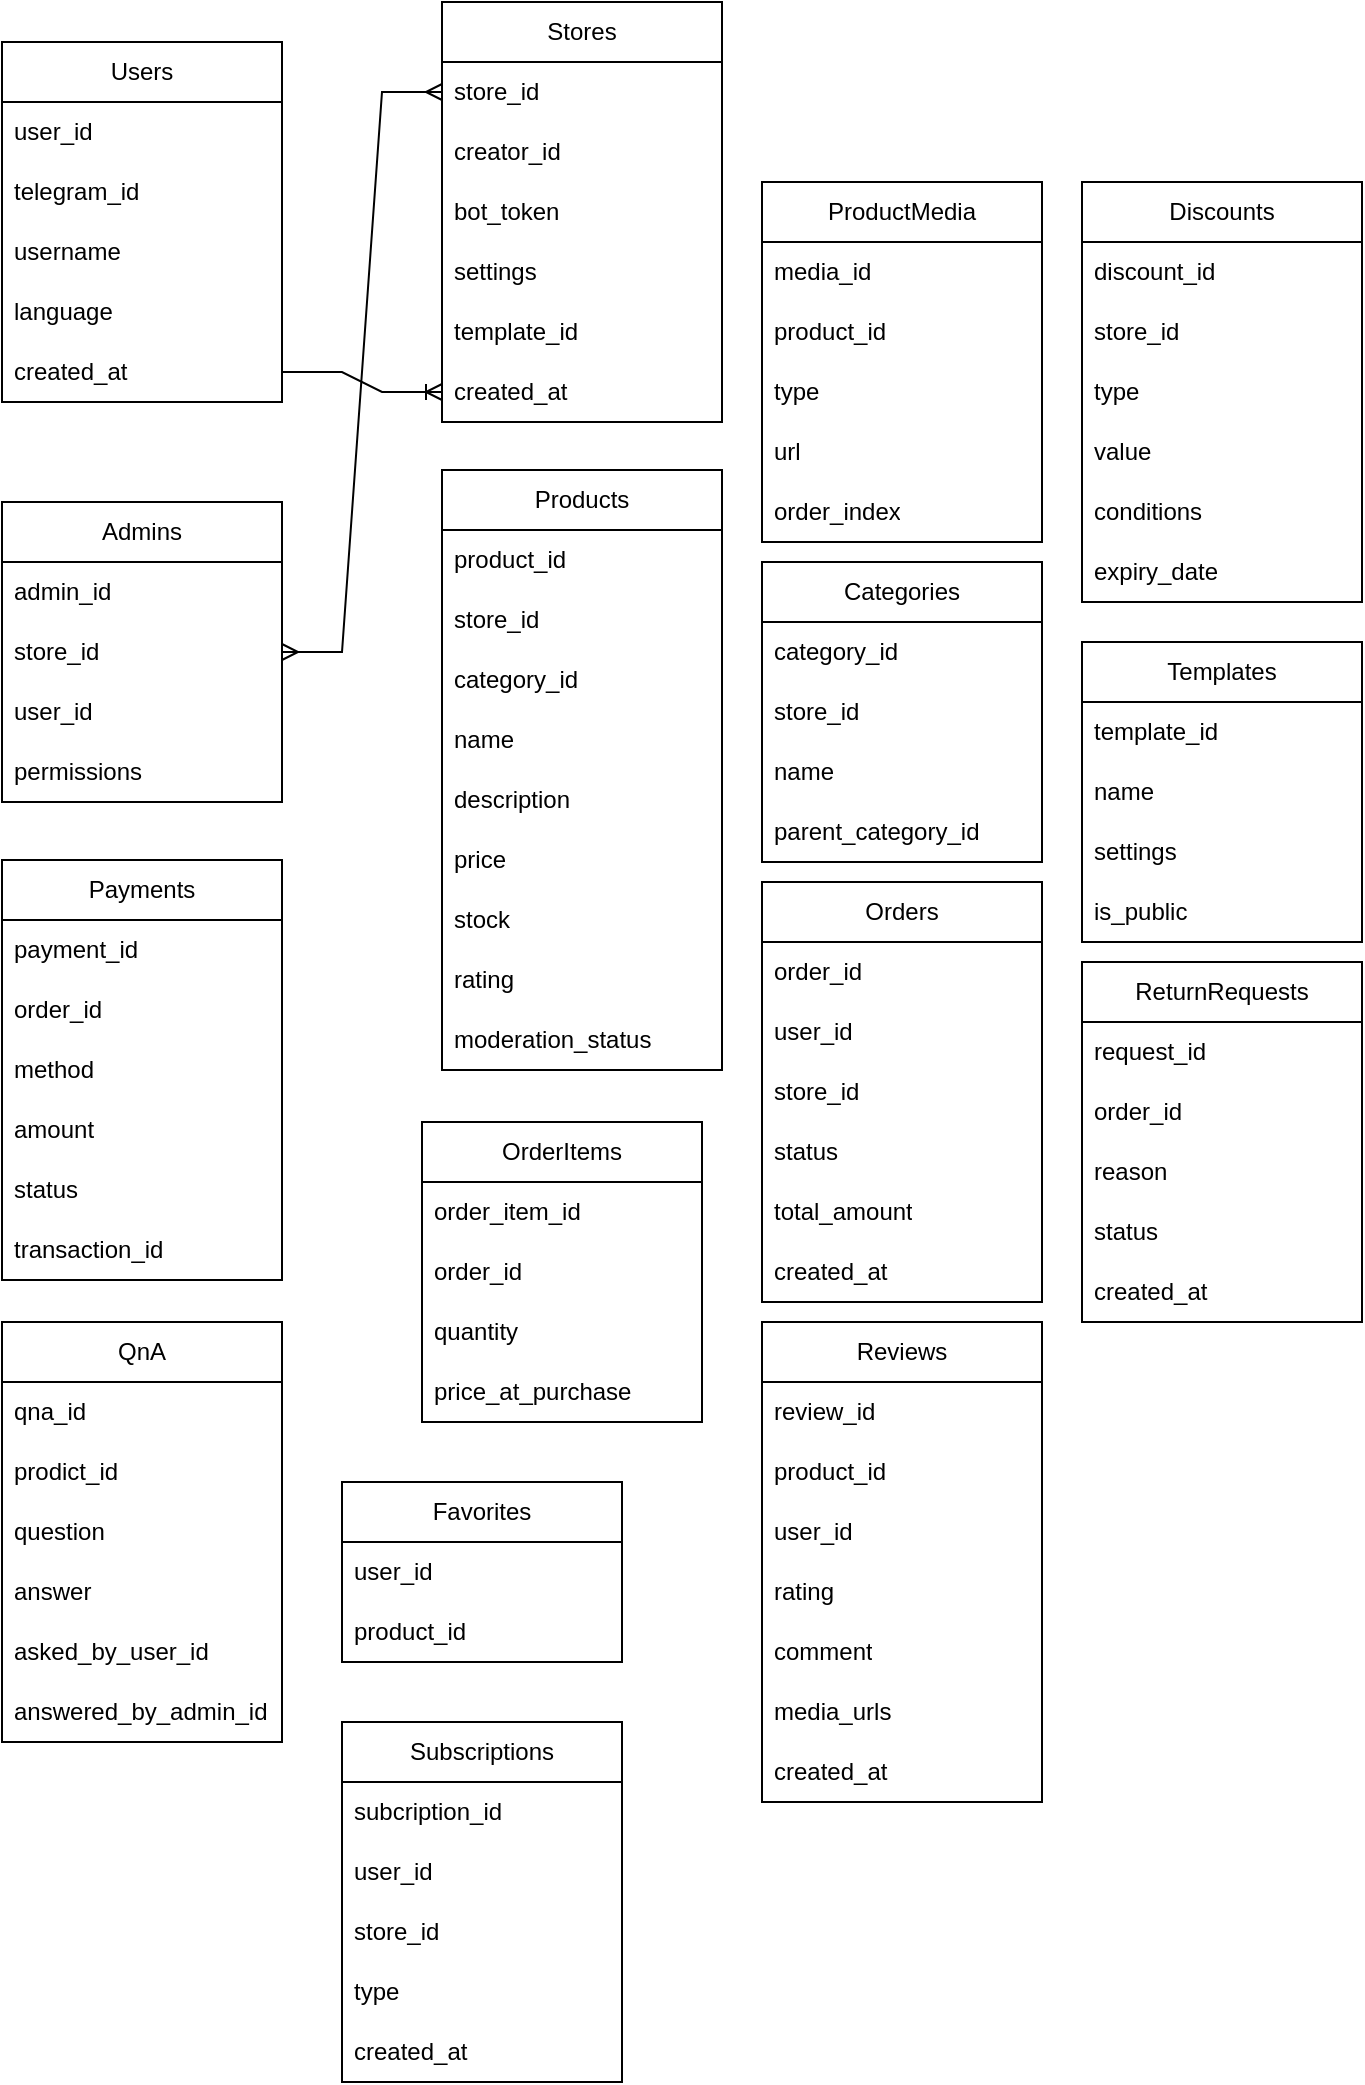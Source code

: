 <mxfile version="26.2.14">
  <diagram name="Страница — 1" id="VyflhfSjYAnAX_1yDZxW">
    <mxGraphModel dx="1490" dy="1060" grid="1" gridSize="10" guides="1" tooltips="1" connect="1" arrows="1" fold="1" page="1" pageScale="1" pageWidth="827" pageHeight="1169" math="0" shadow="0">
      <root>
        <mxCell id="0" />
        <mxCell id="1" parent="0" />
        <mxCell id="NUfmjRlHbzfXReQjrn8s-1" value="Users" style="swimlane;fontStyle=0;childLayout=stackLayout;horizontal=1;startSize=30;horizontalStack=0;resizeParent=1;resizeParentMax=0;resizeLast=0;collapsible=1;marginBottom=0;whiteSpace=wrap;html=1;" vertex="1" parent="1">
          <mxGeometry x="-10" y="70" width="140" height="180" as="geometry" />
        </mxCell>
        <mxCell id="NUfmjRlHbzfXReQjrn8s-2" value="user_id" style="text;strokeColor=none;fillColor=none;align=left;verticalAlign=middle;spacingLeft=4;spacingRight=4;overflow=hidden;points=[[0,0.5],[1,0.5]];portConstraint=eastwest;rotatable=0;whiteSpace=wrap;html=1;" vertex="1" parent="NUfmjRlHbzfXReQjrn8s-1">
          <mxGeometry y="30" width="140" height="30" as="geometry" />
        </mxCell>
        <mxCell id="NUfmjRlHbzfXReQjrn8s-3" value="telegram_id" style="text;strokeColor=none;fillColor=none;align=left;verticalAlign=middle;spacingLeft=4;spacingRight=4;overflow=hidden;points=[[0,0.5],[1,0.5]];portConstraint=eastwest;rotatable=0;whiteSpace=wrap;html=1;" vertex="1" parent="NUfmjRlHbzfXReQjrn8s-1">
          <mxGeometry y="60" width="140" height="30" as="geometry" />
        </mxCell>
        <mxCell id="NUfmjRlHbzfXReQjrn8s-4" value="username" style="text;strokeColor=none;fillColor=none;align=left;verticalAlign=middle;spacingLeft=4;spacingRight=4;overflow=hidden;points=[[0,0.5],[1,0.5]];portConstraint=eastwest;rotatable=0;whiteSpace=wrap;html=1;" vertex="1" parent="NUfmjRlHbzfXReQjrn8s-1">
          <mxGeometry y="90" width="140" height="30" as="geometry" />
        </mxCell>
        <mxCell id="NUfmjRlHbzfXReQjrn8s-5" value="language" style="text;strokeColor=none;fillColor=none;align=left;verticalAlign=middle;spacingLeft=4;spacingRight=4;overflow=hidden;points=[[0,0.5],[1,0.5]];portConstraint=eastwest;rotatable=0;whiteSpace=wrap;html=1;" vertex="1" parent="NUfmjRlHbzfXReQjrn8s-1">
          <mxGeometry y="120" width="140" height="30" as="geometry" />
        </mxCell>
        <mxCell id="NUfmjRlHbzfXReQjrn8s-6" value="created_at" style="text;strokeColor=none;fillColor=none;align=left;verticalAlign=middle;spacingLeft=4;spacingRight=4;overflow=hidden;points=[[0,0.5],[1,0.5]];portConstraint=eastwest;rotatable=0;whiteSpace=wrap;html=1;" vertex="1" parent="NUfmjRlHbzfXReQjrn8s-1">
          <mxGeometry y="150" width="140" height="30" as="geometry" />
        </mxCell>
        <mxCell id="NUfmjRlHbzfXReQjrn8s-7" value="Stores" style="swimlane;fontStyle=0;childLayout=stackLayout;horizontal=1;startSize=30;horizontalStack=0;resizeParent=1;resizeParentMax=0;resizeLast=0;collapsible=1;marginBottom=0;whiteSpace=wrap;html=1;" vertex="1" parent="1">
          <mxGeometry x="210" y="50" width="140" height="210" as="geometry" />
        </mxCell>
        <mxCell id="NUfmjRlHbzfXReQjrn8s-8" value="store_id" style="text;strokeColor=none;fillColor=none;align=left;verticalAlign=middle;spacingLeft=4;spacingRight=4;overflow=hidden;points=[[0,0.5],[1,0.5]];portConstraint=eastwest;rotatable=0;whiteSpace=wrap;html=1;" vertex="1" parent="NUfmjRlHbzfXReQjrn8s-7">
          <mxGeometry y="30" width="140" height="30" as="geometry" />
        </mxCell>
        <mxCell id="NUfmjRlHbzfXReQjrn8s-9" value="creator_id" style="text;strokeColor=none;fillColor=none;align=left;verticalAlign=middle;spacingLeft=4;spacingRight=4;overflow=hidden;points=[[0,0.5],[1,0.5]];portConstraint=eastwest;rotatable=0;whiteSpace=wrap;html=1;" vertex="1" parent="NUfmjRlHbzfXReQjrn8s-7">
          <mxGeometry y="60" width="140" height="30" as="geometry" />
        </mxCell>
        <mxCell id="NUfmjRlHbzfXReQjrn8s-10" value="bot_token" style="text;strokeColor=none;fillColor=none;align=left;verticalAlign=middle;spacingLeft=4;spacingRight=4;overflow=hidden;points=[[0,0.5],[1,0.5]];portConstraint=eastwest;rotatable=0;whiteSpace=wrap;html=1;" vertex="1" parent="NUfmjRlHbzfXReQjrn8s-7">
          <mxGeometry y="90" width="140" height="30" as="geometry" />
        </mxCell>
        <mxCell id="NUfmjRlHbzfXReQjrn8s-11" value="settings" style="text;strokeColor=none;fillColor=none;align=left;verticalAlign=middle;spacingLeft=4;spacingRight=4;overflow=hidden;points=[[0,0.5],[1,0.5]];portConstraint=eastwest;rotatable=0;whiteSpace=wrap;html=1;" vertex="1" parent="NUfmjRlHbzfXReQjrn8s-7">
          <mxGeometry y="120" width="140" height="30" as="geometry" />
        </mxCell>
        <mxCell id="NUfmjRlHbzfXReQjrn8s-12" value="template_id" style="text;strokeColor=none;fillColor=none;align=left;verticalAlign=middle;spacingLeft=4;spacingRight=4;overflow=hidden;points=[[0,0.5],[1,0.5]];portConstraint=eastwest;rotatable=0;whiteSpace=wrap;html=1;" vertex="1" parent="NUfmjRlHbzfXReQjrn8s-7">
          <mxGeometry y="150" width="140" height="30" as="geometry" />
        </mxCell>
        <mxCell id="NUfmjRlHbzfXReQjrn8s-13" value="created_at" style="text;strokeColor=none;fillColor=none;align=left;verticalAlign=middle;spacingLeft=4;spacingRight=4;overflow=hidden;points=[[0,0.5],[1,0.5]];portConstraint=eastwest;rotatable=0;whiteSpace=wrap;html=1;" vertex="1" parent="NUfmjRlHbzfXReQjrn8s-7">
          <mxGeometry y="180" width="140" height="30" as="geometry" />
        </mxCell>
        <mxCell id="NUfmjRlHbzfXReQjrn8s-14" value="Admins" style="swimlane;fontStyle=0;childLayout=stackLayout;horizontal=1;startSize=30;horizontalStack=0;resizeParent=1;resizeParentMax=0;resizeLast=0;collapsible=1;marginBottom=0;whiteSpace=wrap;html=1;" vertex="1" parent="1">
          <mxGeometry x="-10" y="300" width="140" height="150" as="geometry" />
        </mxCell>
        <mxCell id="NUfmjRlHbzfXReQjrn8s-15" value="admin_id" style="text;strokeColor=none;fillColor=none;align=left;verticalAlign=middle;spacingLeft=4;spacingRight=4;overflow=hidden;points=[[0,0.5],[1,0.5]];portConstraint=eastwest;rotatable=0;whiteSpace=wrap;html=1;" vertex="1" parent="NUfmjRlHbzfXReQjrn8s-14">
          <mxGeometry y="30" width="140" height="30" as="geometry" />
        </mxCell>
        <mxCell id="NUfmjRlHbzfXReQjrn8s-16" value="store_id" style="text;strokeColor=none;fillColor=none;align=left;verticalAlign=middle;spacingLeft=4;spacingRight=4;overflow=hidden;points=[[0,0.5],[1,0.5]];portConstraint=eastwest;rotatable=0;whiteSpace=wrap;html=1;" vertex="1" parent="NUfmjRlHbzfXReQjrn8s-14">
          <mxGeometry y="60" width="140" height="30" as="geometry" />
        </mxCell>
        <mxCell id="NUfmjRlHbzfXReQjrn8s-17" value="user_id" style="text;strokeColor=none;fillColor=none;align=left;verticalAlign=middle;spacingLeft=4;spacingRight=4;overflow=hidden;points=[[0,0.5],[1,0.5]];portConstraint=eastwest;rotatable=0;whiteSpace=wrap;html=1;" vertex="1" parent="NUfmjRlHbzfXReQjrn8s-14">
          <mxGeometry y="90" width="140" height="30" as="geometry" />
        </mxCell>
        <mxCell id="NUfmjRlHbzfXReQjrn8s-18" value="permissions" style="text;strokeColor=none;fillColor=none;align=left;verticalAlign=middle;spacingLeft=4;spacingRight=4;overflow=hidden;points=[[0,0.5],[1,0.5]];portConstraint=eastwest;rotatable=0;whiteSpace=wrap;html=1;" vertex="1" parent="NUfmjRlHbzfXReQjrn8s-14">
          <mxGeometry y="120" width="140" height="30" as="geometry" />
        </mxCell>
        <mxCell id="NUfmjRlHbzfXReQjrn8s-19" value="Products" style="swimlane;fontStyle=0;childLayout=stackLayout;horizontal=1;startSize=30;horizontalStack=0;resizeParent=1;resizeParentMax=0;resizeLast=0;collapsible=1;marginBottom=0;whiteSpace=wrap;html=1;" vertex="1" parent="1">
          <mxGeometry x="210" y="284" width="140" height="300" as="geometry" />
        </mxCell>
        <mxCell id="NUfmjRlHbzfXReQjrn8s-20" value="product_id" style="text;strokeColor=none;fillColor=none;align=left;verticalAlign=middle;spacingLeft=4;spacingRight=4;overflow=hidden;points=[[0,0.5],[1,0.5]];portConstraint=eastwest;rotatable=0;whiteSpace=wrap;html=1;" vertex="1" parent="NUfmjRlHbzfXReQjrn8s-19">
          <mxGeometry y="30" width="140" height="30" as="geometry" />
        </mxCell>
        <mxCell id="NUfmjRlHbzfXReQjrn8s-21" value="store_id" style="text;strokeColor=none;fillColor=none;align=left;verticalAlign=middle;spacingLeft=4;spacingRight=4;overflow=hidden;points=[[0,0.5],[1,0.5]];portConstraint=eastwest;rotatable=0;whiteSpace=wrap;html=1;" vertex="1" parent="NUfmjRlHbzfXReQjrn8s-19">
          <mxGeometry y="60" width="140" height="30" as="geometry" />
        </mxCell>
        <mxCell id="NUfmjRlHbzfXReQjrn8s-22" value="category_id" style="text;strokeColor=none;fillColor=none;align=left;verticalAlign=middle;spacingLeft=4;spacingRight=4;overflow=hidden;points=[[0,0.5],[1,0.5]];portConstraint=eastwest;rotatable=0;whiteSpace=wrap;html=1;" vertex="1" parent="NUfmjRlHbzfXReQjrn8s-19">
          <mxGeometry y="90" width="140" height="30" as="geometry" />
        </mxCell>
        <mxCell id="NUfmjRlHbzfXReQjrn8s-23" value="name" style="text;strokeColor=none;fillColor=none;align=left;verticalAlign=middle;spacingLeft=4;spacingRight=4;overflow=hidden;points=[[0,0.5],[1,0.5]];portConstraint=eastwest;rotatable=0;whiteSpace=wrap;html=1;" vertex="1" parent="NUfmjRlHbzfXReQjrn8s-19">
          <mxGeometry y="120" width="140" height="30" as="geometry" />
        </mxCell>
        <mxCell id="NUfmjRlHbzfXReQjrn8s-24" value="description" style="text;strokeColor=none;fillColor=none;align=left;verticalAlign=middle;spacingLeft=4;spacingRight=4;overflow=hidden;points=[[0,0.5],[1,0.5]];portConstraint=eastwest;rotatable=0;whiteSpace=wrap;html=1;" vertex="1" parent="NUfmjRlHbzfXReQjrn8s-19">
          <mxGeometry y="150" width="140" height="30" as="geometry" />
        </mxCell>
        <mxCell id="NUfmjRlHbzfXReQjrn8s-25" value="price" style="text;strokeColor=none;fillColor=none;align=left;verticalAlign=middle;spacingLeft=4;spacingRight=4;overflow=hidden;points=[[0,0.5],[1,0.5]];portConstraint=eastwest;rotatable=0;whiteSpace=wrap;html=1;" vertex="1" parent="NUfmjRlHbzfXReQjrn8s-19">
          <mxGeometry y="180" width="140" height="30" as="geometry" />
        </mxCell>
        <mxCell id="NUfmjRlHbzfXReQjrn8s-26" value="stock" style="text;strokeColor=none;fillColor=none;align=left;verticalAlign=middle;spacingLeft=4;spacingRight=4;overflow=hidden;points=[[0,0.5],[1,0.5]];portConstraint=eastwest;rotatable=0;whiteSpace=wrap;html=1;" vertex="1" parent="NUfmjRlHbzfXReQjrn8s-19">
          <mxGeometry y="210" width="140" height="30" as="geometry" />
        </mxCell>
        <mxCell id="NUfmjRlHbzfXReQjrn8s-27" value="rating" style="text;strokeColor=none;fillColor=none;align=left;verticalAlign=middle;spacingLeft=4;spacingRight=4;overflow=hidden;points=[[0,0.5],[1,0.5]];portConstraint=eastwest;rotatable=0;whiteSpace=wrap;html=1;" vertex="1" parent="NUfmjRlHbzfXReQjrn8s-19">
          <mxGeometry y="240" width="140" height="30" as="geometry" />
        </mxCell>
        <mxCell id="NUfmjRlHbzfXReQjrn8s-28" value="moderation_status" style="text;strokeColor=none;fillColor=none;align=left;verticalAlign=middle;spacingLeft=4;spacingRight=4;overflow=hidden;points=[[0,0.5],[1,0.5]];portConstraint=eastwest;rotatable=0;whiteSpace=wrap;html=1;" vertex="1" parent="NUfmjRlHbzfXReQjrn8s-19">
          <mxGeometry y="270" width="140" height="30" as="geometry" />
        </mxCell>
        <mxCell id="NUfmjRlHbzfXReQjrn8s-29" value="ProductMedia" style="swimlane;fontStyle=0;childLayout=stackLayout;horizontal=1;startSize=30;horizontalStack=0;resizeParent=1;resizeParentMax=0;resizeLast=0;collapsible=1;marginBottom=0;whiteSpace=wrap;html=1;" vertex="1" parent="1">
          <mxGeometry x="370" y="140" width="140" height="180" as="geometry" />
        </mxCell>
        <mxCell id="NUfmjRlHbzfXReQjrn8s-30" value="media_id" style="text;strokeColor=none;fillColor=none;align=left;verticalAlign=middle;spacingLeft=4;spacingRight=4;overflow=hidden;points=[[0,0.5],[1,0.5]];portConstraint=eastwest;rotatable=0;whiteSpace=wrap;html=1;" vertex="1" parent="NUfmjRlHbzfXReQjrn8s-29">
          <mxGeometry y="30" width="140" height="30" as="geometry" />
        </mxCell>
        <mxCell id="NUfmjRlHbzfXReQjrn8s-31" value="product_id" style="text;strokeColor=none;fillColor=none;align=left;verticalAlign=middle;spacingLeft=4;spacingRight=4;overflow=hidden;points=[[0,0.5],[1,0.5]];portConstraint=eastwest;rotatable=0;whiteSpace=wrap;html=1;" vertex="1" parent="NUfmjRlHbzfXReQjrn8s-29">
          <mxGeometry y="60" width="140" height="30" as="geometry" />
        </mxCell>
        <mxCell id="NUfmjRlHbzfXReQjrn8s-32" value="type" style="text;strokeColor=none;fillColor=none;align=left;verticalAlign=middle;spacingLeft=4;spacingRight=4;overflow=hidden;points=[[0,0.5],[1,0.5]];portConstraint=eastwest;rotatable=0;whiteSpace=wrap;html=1;" vertex="1" parent="NUfmjRlHbzfXReQjrn8s-29">
          <mxGeometry y="90" width="140" height="30" as="geometry" />
        </mxCell>
        <mxCell id="NUfmjRlHbzfXReQjrn8s-33" value="url" style="text;strokeColor=none;fillColor=none;align=left;verticalAlign=middle;spacingLeft=4;spacingRight=4;overflow=hidden;points=[[0,0.5],[1,0.5]];portConstraint=eastwest;rotatable=0;whiteSpace=wrap;html=1;" vertex="1" parent="NUfmjRlHbzfXReQjrn8s-29">
          <mxGeometry y="120" width="140" height="30" as="geometry" />
        </mxCell>
        <mxCell id="NUfmjRlHbzfXReQjrn8s-34" value="order_index" style="text;strokeColor=none;fillColor=none;align=left;verticalAlign=middle;spacingLeft=4;spacingRight=4;overflow=hidden;points=[[0,0.5],[1,0.5]];portConstraint=eastwest;rotatable=0;whiteSpace=wrap;html=1;" vertex="1" parent="NUfmjRlHbzfXReQjrn8s-29">
          <mxGeometry y="150" width="140" height="30" as="geometry" />
        </mxCell>
        <mxCell id="NUfmjRlHbzfXReQjrn8s-35" value="Categories" style="swimlane;fontStyle=0;childLayout=stackLayout;horizontal=1;startSize=30;horizontalStack=0;resizeParent=1;resizeParentMax=0;resizeLast=0;collapsible=1;marginBottom=0;whiteSpace=wrap;html=1;" vertex="1" parent="1">
          <mxGeometry x="370" y="330" width="140" height="150" as="geometry" />
        </mxCell>
        <mxCell id="NUfmjRlHbzfXReQjrn8s-36" value="category_id" style="text;strokeColor=none;fillColor=none;align=left;verticalAlign=middle;spacingLeft=4;spacingRight=4;overflow=hidden;points=[[0,0.5],[1,0.5]];portConstraint=eastwest;rotatable=0;whiteSpace=wrap;html=1;" vertex="1" parent="NUfmjRlHbzfXReQjrn8s-35">
          <mxGeometry y="30" width="140" height="30" as="geometry" />
        </mxCell>
        <mxCell id="NUfmjRlHbzfXReQjrn8s-37" value="store_id" style="text;strokeColor=none;fillColor=none;align=left;verticalAlign=middle;spacingLeft=4;spacingRight=4;overflow=hidden;points=[[0,0.5],[1,0.5]];portConstraint=eastwest;rotatable=0;whiteSpace=wrap;html=1;" vertex="1" parent="NUfmjRlHbzfXReQjrn8s-35">
          <mxGeometry y="60" width="140" height="30" as="geometry" />
        </mxCell>
        <mxCell id="NUfmjRlHbzfXReQjrn8s-38" value="name" style="text;strokeColor=none;fillColor=none;align=left;verticalAlign=middle;spacingLeft=4;spacingRight=4;overflow=hidden;points=[[0,0.5],[1,0.5]];portConstraint=eastwest;rotatable=0;whiteSpace=wrap;html=1;" vertex="1" parent="NUfmjRlHbzfXReQjrn8s-35">
          <mxGeometry y="90" width="140" height="30" as="geometry" />
        </mxCell>
        <mxCell id="NUfmjRlHbzfXReQjrn8s-39" value="parent_category_id" style="text;strokeColor=none;fillColor=none;align=left;verticalAlign=middle;spacingLeft=4;spacingRight=4;overflow=hidden;points=[[0,0.5],[1,0.5]];portConstraint=eastwest;rotatable=0;whiteSpace=wrap;html=1;" vertex="1" parent="NUfmjRlHbzfXReQjrn8s-35">
          <mxGeometry y="120" width="140" height="30" as="geometry" />
        </mxCell>
        <mxCell id="NUfmjRlHbzfXReQjrn8s-40" value="Orders" style="swimlane;fontStyle=0;childLayout=stackLayout;horizontal=1;startSize=30;horizontalStack=0;resizeParent=1;resizeParentMax=0;resizeLast=0;collapsible=1;marginBottom=0;whiteSpace=wrap;html=1;" vertex="1" parent="1">
          <mxGeometry x="370" y="490" width="140" height="210" as="geometry" />
        </mxCell>
        <mxCell id="NUfmjRlHbzfXReQjrn8s-41" value="order_id" style="text;strokeColor=none;fillColor=none;align=left;verticalAlign=middle;spacingLeft=4;spacingRight=4;overflow=hidden;points=[[0,0.5],[1,0.5]];portConstraint=eastwest;rotatable=0;whiteSpace=wrap;html=1;" vertex="1" parent="NUfmjRlHbzfXReQjrn8s-40">
          <mxGeometry y="30" width="140" height="30" as="geometry" />
        </mxCell>
        <mxCell id="NUfmjRlHbzfXReQjrn8s-42" value="user_id" style="text;strokeColor=none;fillColor=none;align=left;verticalAlign=middle;spacingLeft=4;spacingRight=4;overflow=hidden;points=[[0,0.5],[1,0.5]];portConstraint=eastwest;rotatable=0;whiteSpace=wrap;html=1;" vertex="1" parent="NUfmjRlHbzfXReQjrn8s-40">
          <mxGeometry y="60" width="140" height="30" as="geometry" />
        </mxCell>
        <mxCell id="NUfmjRlHbzfXReQjrn8s-43" value="store_id" style="text;strokeColor=none;fillColor=none;align=left;verticalAlign=middle;spacingLeft=4;spacingRight=4;overflow=hidden;points=[[0,0.5],[1,0.5]];portConstraint=eastwest;rotatable=0;whiteSpace=wrap;html=1;" vertex="1" parent="NUfmjRlHbzfXReQjrn8s-40">
          <mxGeometry y="90" width="140" height="30" as="geometry" />
        </mxCell>
        <mxCell id="NUfmjRlHbzfXReQjrn8s-44" value="status" style="text;strokeColor=none;fillColor=none;align=left;verticalAlign=middle;spacingLeft=4;spacingRight=4;overflow=hidden;points=[[0,0.5],[1,0.5]];portConstraint=eastwest;rotatable=0;whiteSpace=wrap;html=1;" vertex="1" parent="NUfmjRlHbzfXReQjrn8s-40">
          <mxGeometry y="120" width="140" height="30" as="geometry" />
        </mxCell>
        <mxCell id="NUfmjRlHbzfXReQjrn8s-45" value="total_amount" style="text;strokeColor=none;fillColor=none;align=left;verticalAlign=middle;spacingLeft=4;spacingRight=4;overflow=hidden;points=[[0,0.5],[1,0.5]];portConstraint=eastwest;rotatable=0;whiteSpace=wrap;html=1;" vertex="1" parent="NUfmjRlHbzfXReQjrn8s-40">
          <mxGeometry y="150" width="140" height="30" as="geometry" />
        </mxCell>
        <mxCell id="NUfmjRlHbzfXReQjrn8s-46" value="created_at" style="text;strokeColor=none;fillColor=none;align=left;verticalAlign=middle;spacingLeft=4;spacingRight=4;overflow=hidden;points=[[0,0.5],[1,0.5]];portConstraint=eastwest;rotatable=0;whiteSpace=wrap;html=1;" vertex="1" parent="NUfmjRlHbzfXReQjrn8s-40">
          <mxGeometry y="180" width="140" height="30" as="geometry" />
        </mxCell>
        <mxCell id="NUfmjRlHbzfXReQjrn8s-47" value="OrderItems" style="swimlane;fontStyle=0;childLayout=stackLayout;horizontal=1;startSize=30;horizontalStack=0;resizeParent=1;resizeParentMax=0;resizeLast=0;collapsible=1;marginBottom=0;whiteSpace=wrap;html=1;" vertex="1" parent="1">
          <mxGeometry x="200" y="610" width="140" height="150" as="geometry" />
        </mxCell>
        <mxCell id="NUfmjRlHbzfXReQjrn8s-48" value="order_item_id" style="text;strokeColor=none;fillColor=none;align=left;verticalAlign=middle;spacingLeft=4;spacingRight=4;overflow=hidden;points=[[0,0.5],[1,0.5]];portConstraint=eastwest;rotatable=0;whiteSpace=wrap;html=1;" vertex="1" parent="NUfmjRlHbzfXReQjrn8s-47">
          <mxGeometry y="30" width="140" height="30" as="geometry" />
        </mxCell>
        <mxCell id="NUfmjRlHbzfXReQjrn8s-49" value="order_id" style="text;strokeColor=none;fillColor=none;align=left;verticalAlign=middle;spacingLeft=4;spacingRight=4;overflow=hidden;points=[[0,0.5],[1,0.5]];portConstraint=eastwest;rotatable=0;whiteSpace=wrap;html=1;" vertex="1" parent="NUfmjRlHbzfXReQjrn8s-47">
          <mxGeometry y="60" width="140" height="30" as="geometry" />
        </mxCell>
        <mxCell id="NUfmjRlHbzfXReQjrn8s-50" value="quantity" style="text;strokeColor=none;fillColor=none;align=left;verticalAlign=middle;spacingLeft=4;spacingRight=4;overflow=hidden;points=[[0,0.5],[1,0.5]];portConstraint=eastwest;rotatable=0;whiteSpace=wrap;html=1;" vertex="1" parent="NUfmjRlHbzfXReQjrn8s-47">
          <mxGeometry y="90" width="140" height="30" as="geometry" />
        </mxCell>
        <mxCell id="NUfmjRlHbzfXReQjrn8s-51" value="price_at_purchase" style="text;strokeColor=none;fillColor=none;align=left;verticalAlign=middle;spacingLeft=4;spacingRight=4;overflow=hidden;points=[[0,0.5],[1,0.5]];portConstraint=eastwest;rotatable=0;whiteSpace=wrap;html=1;" vertex="1" parent="NUfmjRlHbzfXReQjrn8s-47">
          <mxGeometry y="120" width="140" height="30" as="geometry" />
        </mxCell>
        <mxCell id="NUfmjRlHbzfXReQjrn8s-52" value="Payments" style="swimlane;fontStyle=0;childLayout=stackLayout;horizontal=1;startSize=30;horizontalStack=0;resizeParent=1;resizeParentMax=0;resizeLast=0;collapsible=1;marginBottom=0;whiteSpace=wrap;html=1;" vertex="1" parent="1">
          <mxGeometry x="-10" y="479" width="140" height="210" as="geometry" />
        </mxCell>
        <mxCell id="NUfmjRlHbzfXReQjrn8s-53" value="payment_id" style="text;strokeColor=none;fillColor=none;align=left;verticalAlign=middle;spacingLeft=4;spacingRight=4;overflow=hidden;points=[[0,0.5],[1,0.5]];portConstraint=eastwest;rotatable=0;whiteSpace=wrap;html=1;" vertex="1" parent="NUfmjRlHbzfXReQjrn8s-52">
          <mxGeometry y="30" width="140" height="30" as="geometry" />
        </mxCell>
        <mxCell id="NUfmjRlHbzfXReQjrn8s-54" value="order_id" style="text;strokeColor=none;fillColor=none;align=left;verticalAlign=middle;spacingLeft=4;spacingRight=4;overflow=hidden;points=[[0,0.5],[1,0.5]];portConstraint=eastwest;rotatable=0;whiteSpace=wrap;html=1;" vertex="1" parent="NUfmjRlHbzfXReQjrn8s-52">
          <mxGeometry y="60" width="140" height="30" as="geometry" />
        </mxCell>
        <mxCell id="NUfmjRlHbzfXReQjrn8s-55" value="method" style="text;strokeColor=none;fillColor=none;align=left;verticalAlign=middle;spacingLeft=4;spacingRight=4;overflow=hidden;points=[[0,0.5],[1,0.5]];portConstraint=eastwest;rotatable=0;whiteSpace=wrap;html=1;" vertex="1" parent="NUfmjRlHbzfXReQjrn8s-52">
          <mxGeometry y="90" width="140" height="30" as="geometry" />
        </mxCell>
        <mxCell id="NUfmjRlHbzfXReQjrn8s-56" value="amount" style="text;strokeColor=none;fillColor=none;align=left;verticalAlign=middle;spacingLeft=4;spacingRight=4;overflow=hidden;points=[[0,0.5],[1,0.5]];portConstraint=eastwest;rotatable=0;whiteSpace=wrap;html=1;" vertex="1" parent="NUfmjRlHbzfXReQjrn8s-52">
          <mxGeometry y="120" width="140" height="30" as="geometry" />
        </mxCell>
        <mxCell id="NUfmjRlHbzfXReQjrn8s-57" value="status" style="text;strokeColor=none;fillColor=none;align=left;verticalAlign=middle;spacingLeft=4;spacingRight=4;overflow=hidden;points=[[0,0.5],[1,0.5]];portConstraint=eastwest;rotatable=0;whiteSpace=wrap;html=1;" vertex="1" parent="NUfmjRlHbzfXReQjrn8s-52">
          <mxGeometry y="150" width="140" height="30" as="geometry" />
        </mxCell>
        <mxCell id="NUfmjRlHbzfXReQjrn8s-58" value="transaction_id" style="text;strokeColor=none;fillColor=none;align=left;verticalAlign=middle;spacingLeft=4;spacingRight=4;overflow=hidden;points=[[0,0.5],[1,0.5]];portConstraint=eastwest;rotatable=0;whiteSpace=wrap;html=1;" vertex="1" parent="NUfmjRlHbzfXReQjrn8s-52">
          <mxGeometry y="180" width="140" height="30" as="geometry" />
        </mxCell>
        <mxCell id="NUfmjRlHbzfXReQjrn8s-59" value="Reviews" style="swimlane;fontStyle=0;childLayout=stackLayout;horizontal=1;startSize=30;horizontalStack=0;resizeParent=1;resizeParentMax=0;resizeLast=0;collapsible=1;marginBottom=0;whiteSpace=wrap;html=1;" vertex="1" parent="1">
          <mxGeometry x="370" y="710" width="140" height="240" as="geometry" />
        </mxCell>
        <mxCell id="NUfmjRlHbzfXReQjrn8s-60" value="review_id" style="text;strokeColor=none;fillColor=none;align=left;verticalAlign=middle;spacingLeft=4;spacingRight=4;overflow=hidden;points=[[0,0.5],[1,0.5]];portConstraint=eastwest;rotatable=0;whiteSpace=wrap;html=1;" vertex="1" parent="NUfmjRlHbzfXReQjrn8s-59">
          <mxGeometry y="30" width="140" height="30" as="geometry" />
        </mxCell>
        <mxCell id="NUfmjRlHbzfXReQjrn8s-61" value="product_id" style="text;strokeColor=none;fillColor=none;align=left;verticalAlign=middle;spacingLeft=4;spacingRight=4;overflow=hidden;points=[[0,0.5],[1,0.5]];portConstraint=eastwest;rotatable=0;whiteSpace=wrap;html=1;" vertex="1" parent="NUfmjRlHbzfXReQjrn8s-59">
          <mxGeometry y="60" width="140" height="30" as="geometry" />
        </mxCell>
        <mxCell id="NUfmjRlHbzfXReQjrn8s-62" value="user_id" style="text;strokeColor=none;fillColor=none;align=left;verticalAlign=middle;spacingLeft=4;spacingRight=4;overflow=hidden;points=[[0,0.5],[1,0.5]];portConstraint=eastwest;rotatable=0;whiteSpace=wrap;html=1;" vertex="1" parent="NUfmjRlHbzfXReQjrn8s-59">
          <mxGeometry y="90" width="140" height="30" as="geometry" />
        </mxCell>
        <mxCell id="NUfmjRlHbzfXReQjrn8s-63" value="rating" style="text;strokeColor=none;fillColor=none;align=left;verticalAlign=middle;spacingLeft=4;spacingRight=4;overflow=hidden;points=[[0,0.5],[1,0.5]];portConstraint=eastwest;rotatable=0;whiteSpace=wrap;html=1;" vertex="1" parent="NUfmjRlHbzfXReQjrn8s-59">
          <mxGeometry y="120" width="140" height="30" as="geometry" />
        </mxCell>
        <mxCell id="NUfmjRlHbzfXReQjrn8s-64" value="comment" style="text;strokeColor=none;fillColor=none;align=left;verticalAlign=middle;spacingLeft=4;spacingRight=4;overflow=hidden;points=[[0,0.5],[1,0.5]];portConstraint=eastwest;rotatable=0;whiteSpace=wrap;html=1;" vertex="1" parent="NUfmjRlHbzfXReQjrn8s-59">
          <mxGeometry y="150" width="140" height="30" as="geometry" />
        </mxCell>
        <mxCell id="NUfmjRlHbzfXReQjrn8s-65" value="media_urls" style="text;strokeColor=none;fillColor=none;align=left;verticalAlign=middle;spacingLeft=4;spacingRight=4;overflow=hidden;points=[[0,0.5],[1,0.5]];portConstraint=eastwest;rotatable=0;whiteSpace=wrap;html=1;" vertex="1" parent="NUfmjRlHbzfXReQjrn8s-59">
          <mxGeometry y="180" width="140" height="30" as="geometry" />
        </mxCell>
        <mxCell id="NUfmjRlHbzfXReQjrn8s-66" value="created_at" style="text;strokeColor=none;fillColor=none;align=left;verticalAlign=middle;spacingLeft=4;spacingRight=4;overflow=hidden;points=[[0,0.5],[1,0.5]];portConstraint=eastwest;rotatable=0;whiteSpace=wrap;html=1;" vertex="1" parent="NUfmjRlHbzfXReQjrn8s-59">
          <mxGeometry y="210" width="140" height="30" as="geometry" />
        </mxCell>
        <mxCell id="NUfmjRlHbzfXReQjrn8s-67" value="QnA" style="swimlane;fontStyle=0;childLayout=stackLayout;horizontal=1;startSize=30;horizontalStack=0;resizeParent=1;resizeParentMax=0;resizeLast=0;collapsible=1;marginBottom=0;whiteSpace=wrap;html=1;" vertex="1" parent="1">
          <mxGeometry x="-10" y="710" width="140" height="210" as="geometry" />
        </mxCell>
        <mxCell id="NUfmjRlHbzfXReQjrn8s-68" value="qna_id" style="text;strokeColor=none;fillColor=none;align=left;verticalAlign=middle;spacingLeft=4;spacingRight=4;overflow=hidden;points=[[0,0.5],[1,0.5]];portConstraint=eastwest;rotatable=0;whiteSpace=wrap;html=1;" vertex="1" parent="NUfmjRlHbzfXReQjrn8s-67">
          <mxGeometry y="30" width="140" height="30" as="geometry" />
        </mxCell>
        <mxCell id="NUfmjRlHbzfXReQjrn8s-69" value="prodict_id" style="text;strokeColor=none;fillColor=none;align=left;verticalAlign=middle;spacingLeft=4;spacingRight=4;overflow=hidden;points=[[0,0.5],[1,0.5]];portConstraint=eastwest;rotatable=0;whiteSpace=wrap;html=1;" vertex="1" parent="NUfmjRlHbzfXReQjrn8s-67">
          <mxGeometry y="60" width="140" height="30" as="geometry" />
        </mxCell>
        <mxCell id="NUfmjRlHbzfXReQjrn8s-70" value="question" style="text;strokeColor=none;fillColor=none;align=left;verticalAlign=middle;spacingLeft=4;spacingRight=4;overflow=hidden;points=[[0,0.5],[1,0.5]];portConstraint=eastwest;rotatable=0;whiteSpace=wrap;html=1;" vertex="1" parent="NUfmjRlHbzfXReQjrn8s-67">
          <mxGeometry y="90" width="140" height="30" as="geometry" />
        </mxCell>
        <mxCell id="NUfmjRlHbzfXReQjrn8s-71" value="answer" style="text;strokeColor=none;fillColor=none;align=left;verticalAlign=middle;spacingLeft=4;spacingRight=4;overflow=hidden;points=[[0,0.5],[1,0.5]];portConstraint=eastwest;rotatable=0;whiteSpace=wrap;html=1;" vertex="1" parent="NUfmjRlHbzfXReQjrn8s-67">
          <mxGeometry y="120" width="140" height="30" as="geometry" />
        </mxCell>
        <mxCell id="NUfmjRlHbzfXReQjrn8s-72" value="asked_by_user_id" style="text;strokeColor=none;fillColor=none;align=left;verticalAlign=middle;spacingLeft=4;spacingRight=4;overflow=hidden;points=[[0,0.5],[1,0.5]];portConstraint=eastwest;rotatable=0;whiteSpace=wrap;html=1;" vertex="1" parent="NUfmjRlHbzfXReQjrn8s-67">
          <mxGeometry y="150" width="140" height="30" as="geometry" />
        </mxCell>
        <mxCell id="NUfmjRlHbzfXReQjrn8s-73" value="answered_by_admin_id" style="text;strokeColor=none;fillColor=none;align=left;verticalAlign=middle;spacingLeft=4;spacingRight=4;overflow=hidden;points=[[0,0.5],[1,0.5]];portConstraint=eastwest;rotatable=0;whiteSpace=wrap;html=1;" vertex="1" parent="NUfmjRlHbzfXReQjrn8s-67">
          <mxGeometry y="180" width="140" height="30" as="geometry" />
        </mxCell>
        <mxCell id="NUfmjRlHbzfXReQjrn8s-74" value="Favorites" style="swimlane;fontStyle=0;childLayout=stackLayout;horizontal=1;startSize=30;horizontalStack=0;resizeParent=1;resizeParentMax=0;resizeLast=0;collapsible=1;marginBottom=0;whiteSpace=wrap;html=1;" vertex="1" parent="1">
          <mxGeometry x="160" y="790" width="140" height="90" as="geometry" />
        </mxCell>
        <mxCell id="NUfmjRlHbzfXReQjrn8s-75" value="user_id" style="text;strokeColor=none;fillColor=none;align=left;verticalAlign=middle;spacingLeft=4;spacingRight=4;overflow=hidden;points=[[0,0.5],[1,0.5]];portConstraint=eastwest;rotatable=0;whiteSpace=wrap;html=1;" vertex="1" parent="NUfmjRlHbzfXReQjrn8s-74">
          <mxGeometry y="30" width="140" height="30" as="geometry" />
        </mxCell>
        <mxCell id="NUfmjRlHbzfXReQjrn8s-76" value="product_id" style="text;strokeColor=none;fillColor=none;align=left;verticalAlign=middle;spacingLeft=4;spacingRight=4;overflow=hidden;points=[[0,0.5],[1,0.5]];portConstraint=eastwest;rotatable=0;whiteSpace=wrap;html=1;" vertex="1" parent="NUfmjRlHbzfXReQjrn8s-74">
          <mxGeometry y="60" width="140" height="30" as="geometry" />
        </mxCell>
        <mxCell id="NUfmjRlHbzfXReQjrn8s-77" value="Subscriptions" style="swimlane;fontStyle=0;childLayout=stackLayout;horizontal=1;startSize=30;horizontalStack=0;resizeParent=1;resizeParentMax=0;resizeLast=0;collapsible=1;marginBottom=0;whiteSpace=wrap;html=1;" vertex="1" parent="1">
          <mxGeometry x="160" y="910" width="140" height="180" as="geometry" />
        </mxCell>
        <mxCell id="NUfmjRlHbzfXReQjrn8s-78" value="subcription_id" style="text;strokeColor=none;fillColor=none;align=left;verticalAlign=middle;spacingLeft=4;spacingRight=4;overflow=hidden;points=[[0,0.5],[1,0.5]];portConstraint=eastwest;rotatable=0;whiteSpace=wrap;html=1;" vertex="1" parent="NUfmjRlHbzfXReQjrn8s-77">
          <mxGeometry y="30" width="140" height="30" as="geometry" />
        </mxCell>
        <mxCell id="NUfmjRlHbzfXReQjrn8s-79" value="user_id" style="text;strokeColor=none;fillColor=none;align=left;verticalAlign=middle;spacingLeft=4;spacingRight=4;overflow=hidden;points=[[0,0.5],[1,0.5]];portConstraint=eastwest;rotatable=0;whiteSpace=wrap;html=1;" vertex="1" parent="NUfmjRlHbzfXReQjrn8s-77">
          <mxGeometry y="60" width="140" height="30" as="geometry" />
        </mxCell>
        <mxCell id="NUfmjRlHbzfXReQjrn8s-80" value="store_id" style="text;strokeColor=none;fillColor=none;align=left;verticalAlign=middle;spacingLeft=4;spacingRight=4;overflow=hidden;points=[[0,0.5],[1,0.5]];portConstraint=eastwest;rotatable=0;whiteSpace=wrap;html=1;" vertex="1" parent="NUfmjRlHbzfXReQjrn8s-77">
          <mxGeometry y="90" width="140" height="30" as="geometry" />
        </mxCell>
        <mxCell id="NUfmjRlHbzfXReQjrn8s-81" value="type" style="text;strokeColor=none;fillColor=none;align=left;verticalAlign=middle;spacingLeft=4;spacingRight=4;overflow=hidden;points=[[0,0.5],[1,0.5]];portConstraint=eastwest;rotatable=0;whiteSpace=wrap;html=1;" vertex="1" parent="NUfmjRlHbzfXReQjrn8s-77">
          <mxGeometry y="120" width="140" height="30" as="geometry" />
        </mxCell>
        <mxCell id="NUfmjRlHbzfXReQjrn8s-82" value="created_at" style="text;strokeColor=none;fillColor=none;align=left;verticalAlign=middle;spacingLeft=4;spacingRight=4;overflow=hidden;points=[[0,0.5],[1,0.5]];portConstraint=eastwest;rotatable=0;whiteSpace=wrap;html=1;" vertex="1" parent="NUfmjRlHbzfXReQjrn8s-77">
          <mxGeometry y="150" width="140" height="30" as="geometry" />
        </mxCell>
        <mxCell id="NUfmjRlHbzfXReQjrn8s-83" value="Discounts" style="swimlane;fontStyle=0;childLayout=stackLayout;horizontal=1;startSize=30;horizontalStack=0;resizeParent=1;resizeParentMax=0;resizeLast=0;collapsible=1;marginBottom=0;whiteSpace=wrap;html=1;" vertex="1" parent="1">
          <mxGeometry x="530" y="140" width="140" height="210" as="geometry" />
        </mxCell>
        <mxCell id="NUfmjRlHbzfXReQjrn8s-84" value="discount_id" style="text;strokeColor=none;fillColor=none;align=left;verticalAlign=middle;spacingLeft=4;spacingRight=4;overflow=hidden;points=[[0,0.5],[1,0.5]];portConstraint=eastwest;rotatable=0;whiteSpace=wrap;html=1;" vertex="1" parent="NUfmjRlHbzfXReQjrn8s-83">
          <mxGeometry y="30" width="140" height="30" as="geometry" />
        </mxCell>
        <mxCell id="NUfmjRlHbzfXReQjrn8s-85" value="store_id" style="text;strokeColor=none;fillColor=none;align=left;verticalAlign=middle;spacingLeft=4;spacingRight=4;overflow=hidden;points=[[0,0.5],[1,0.5]];portConstraint=eastwest;rotatable=0;whiteSpace=wrap;html=1;" vertex="1" parent="NUfmjRlHbzfXReQjrn8s-83">
          <mxGeometry y="60" width="140" height="30" as="geometry" />
        </mxCell>
        <mxCell id="NUfmjRlHbzfXReQjrn8s-86" value="type" style="text;strokeColor=none;fillColor=none;align=left;verticalAlign=middle;spacingLeft=4;spacingRight=4;overflow=hidden;points=[[0,0.5],[1,0.5]];portConstraint=eastwest;rotatable=0;whiteSpace=wrap;html=1;" vertex="1" parent="NUfmjRlHbzfXReQjrn8s-83">
          <mxGeometry y="90" width="140" height="30" as="geometry" />
        </mxCell>
        <mxCell id="NUfmjRlHbzfXReQjrn8s-87" value="value" style="text;strokeColor=none;fillColor=none;align=left;verticalAlign=middle;spacingLeft=4;spacingRight=4;overflow=hidden;points=[[0,0.5],[1,0.5]];portConstraint=eastwest;rotatable=0;whiteSpace=wrap;html=1;" vertex="1" parent="NUfmjRlHbzfXReQjrn8s-83">
          <mxGeometry y="120" width="140" height="30" as="geometry" />
        </mxCell>
        <mxCell id="NUfmjRlHbzfXReQjrn8s-88" value="conditions" style="text;strokeColor=none;fillColor=none;align=left;verticalAlign=middle;spacingLeft=4;spacingRight=4;overflow=hidden;points=[[0,0.5],[1,0.5]];portConstraint=eastwest;rotatable=0;whiteSpace=wrap;html=1;" vertex="1" parent="NUfmjRlHbzfXReQjrn8s-83">
          <mxGeometry y="150" width="140" height="30" as="geometry" />
        </mxCell>
        <mxCell id="NUfmjRlHbzfXReQjrn8s-89" value="expiry_date" style="text;strokeColor=none;fillColor=none;align=left;verticalAlign=middle;spacingLeft=4;spacingRight=4;overflow=hidden;points=[[0,0.5],[1,0.5]];portConstraint=eastwest;rotatable=0;whiteSpace=wrap;html=1;" vertex="1" parent="NUfmjRlHbzfXReQjrn8s-83">
          <mxGeometry y="180" width="140" height="30" as="geometry" />
        </mxCell>
        <mxCell id="NUfmjRlHbzfXReQjrn8s-90" value="Templates" style="swimlane;fontStyle=0;childLayout=stackLayout;horizontal=1;startSize=30;horizontalStack=0;resizeParent=1;resizeParentMax=0;resizeLast=0;collapsible=1;marginBottom=0;whiteSpace=wrap;html=1;" vertex="1" parent="1">
          <mxGeometry x="530" y="370" width="140" height="150" as="geometry" />
        </mxCell>
        <mxCell id="NUfmjRlHbzfXReQjrn8s-91" value="template_id" style="text;strokeColor=none;fillColor=none;align=left;verticalAlign=middle;spacingLeft=4;spacingRight=4;overflow=hidden;points=[[0,0.5],[1,0.5]];portConstraint=eastwest;rotatable=0;whiteSpace=wrap;html=1;" vertex="1" parent="NUfmjRlHbzfXReQjrn8s-90">
          <mxGeometry y="30" width="140" height="30" as="geometry" />
        </mxCell>
        <mxCell id="NUfmjRlHbzfXReQjrn8s-92" value="name" style="text;strokeColor=none;fillColor=none;align=left;verticalAlign=middle;spacingLeft=4;spacingRight=4;overflow=hidden;points=[[0,0.5],[1,0.5]];portConstraint=eastwest;rotatable=0;whiteSpace=wrap;html=1;" vertex="1" parent="NUfmjRlHbzfXReQjrn8s-90">
          <mxGeometry y="60" width="140" height="30" as="geometry" />
        </mxCell>
        <mxCell id="NUfmjRlHbzfXReQjrn8s-93" value="settings" style="text;strokeColor=none;fillColor=none;align=left;verticalAlign=middle;spacingLeft=4;spacingRight=4;overflow=hidden;points=[[0,0.5],[1,0.5]];portConstraint=eastwest;rotatable=0;whiteSpace=wrap;html=1;" vertex="1" parent="NUfmjRlHbzfXReQjrn8s-90">
          <mxGeometry y="90" width="140" height="30" as="geometry" />
        </mxCell>
        <mxCell id="NUfmjRlHbzfXReQjrn8s-94" value="is_public" style="text;strokeColor=none;fillColor=none;align=left;verticalAlign=middle;spacingLeft=4;spacingRight=4;overflow=hidden;points=[[0,0.5],[1,0.5]];portConstraint=eastwest;rotatable=0;whiteSpace=wrap;html=1;" vertex="1" parent="NUfmjRlHbzfXReQjrn8s-90">
          <mxGeometry y="120" width="140" height="30" as="geometry" />
        </mxCell>
        <mxCell id="NUfmjRlHbzfXReQjrn8s-95" value="ReturnRequests" style="swimlane;fontStyle=0;childLayout=stackLayout;horizontal=1;startSize=30;horizontalStack=0;resizeParent=1;resizeParentMax=0;resizeLast=0;collapsible=1;marginBottom=0;whiteSpace=wrap;html=1;" vertex="1" parent="1">
          <mxGeometry x="530" y="530" width="140" height="180" as="geometry" />
        </mxCell>
        <mxCell id="NUfmjRlHbzfXReQjrn8s-96" value="request_id" style="text;strokeColor=none;fillColor=none;align=left;verticalAlign=middle;spacingLeft=4;spacingRight=4;overflow=hidden;points=[[0,0.5],[1,0.5]];portConstraint=eastwest;rotatable=0;whiteSpace=wrap;html=1;" vertex="1" parent="NUfmjRlHbzfXReQjrn8s-95">
          <mxGeometry y="30" width="140" height="30" as="geometry" />
        </mxCell>
        <mxCell id="NUfmjRlHbzfXReQjrn8s-97" value="order_id" style="text;strokeColor=none;fillColor=none;align=left;verticalAlign=middle;spacingLeft=4;spacingRight=4;overflow=hidden;points=[[0,0.5],[1,0.5]];portConstraint=eastwest;rotatable=0;whiteSpace=wrap;html=1;" vertex="1" parent="NUfmjRlHbzfXReQjrn8s-95">
          <mxGeometry y="60" width="140" height="30" as="geometry" />
        </mxCell>
        <mxCell id="NUfmjRlHbzfXReQjrn8s-98" value="reason" style="text;strokeColor=none;fillColor=none;align=left;verticalAlign=middle;spacingLeft=4;spacingRight=4;overflow=hidden;points=[[0,0.5],[1,0.5]];portConstraint=eastwest;rotatable=0;whiteSpace=wrap;html=1;" vertex="1" parent="NUfmjRlHbzfXReQjrn8s-95">
          <mxGeometry y="90" width="140" height="30" as="geometry" />
        </mxCell>
        <mxCell id="NUfmjRlHbzfXReQjrn8s-99" value="status" style="text;strokeColor=none;fillColor=none;align=left;verticalAlign=middle;spacingLeft=4;spacingRight=4;overflow=hidden;points=[[0,0.5],[1,0.5]];portConstraint=eastwest;rotatable=0;whiteSpace=wrap;html=1;" vertex="1" parent="NUfmjRlHbzfXReQjrn8s-95">
          <mxGeometry y="120" width="140" height="30" as="geometry" />
        </mxCell>
        <mxCell id="NUfmjRlHbzfXReQjrn8s-100" value="created_at" style="text;strokeColor=none;fillColor=none;align=left;verticalAlign=middle;spacingLeft=4;spacingRight=4;overflow=hidden;points=[[0,0.5],[1,0.5]];portConstraint=eastwest;rotatable=0;whiteSpace=wrap;html=1;" vertex="1" parent="NUfmjRlHbzfXReQjrn8s-95">
          <mxGeometry y="150" width="140" height="30" as="geometry" />
        </mxCell>
        <mxCell id="NUfmjRlHbzfXReQjrn8s-101" value="" style="edgeStyle=entityRelationEdgeStyle;fontSize=12;html=1;endArrow=ERoneToMany;rounded=0;entryX=0;entryY=0.5;entryDx=0;entryDy=0;exitX=1;exitY=0.5;exitDx=0;exitDy=0;" edge="1" parent="1" source="NUfmjRlHbzfXReQjrn8s-6" target="NUfmjRlHbzfXReQjrn8s-13">
          <mxGeometry width="100" height="100" relative="1" as="geometry">
            <mxPoint x="170" y="310" as="sourcePoint" />
            <mxPoint x="270" y="210" as="targetPoint" />
            <Array as="points">
              <mxPoint x="140" y="240" />
            </Array>
          </mxGeometry>
        </mxCell>
        <mxCell id="NUfmjRlHbzfXReQjrn8s-102" value="" style="edgeStyle=entityRelationEdgeStyle;fontSize=12;html=1;endArrow=ERmany;startArrow=ERmany;rounded=0;exitX=1;exitY=0.5;exitDx=0;exitDy=0;entryX=0;entryY=0.5;entryDx=0;entryDy=0;" edge="1" parent="1" source="NUfmjRlHbzfXReQjrn8s-16" target="NUfmjRlHbzfXReQjrn8s-8">
          <mxGeometry width="100" height="100" relative="1" as="geometry">
            <mxPoint x="140" y="380.0" as="sourcePoint" />
            <mxPoint x="280" y="320" as="targetPoint" />
          </mxGeometry>
        </mxCell>
      </root>
    </mxGraphModel>
  </diagram>
</mxfile>
